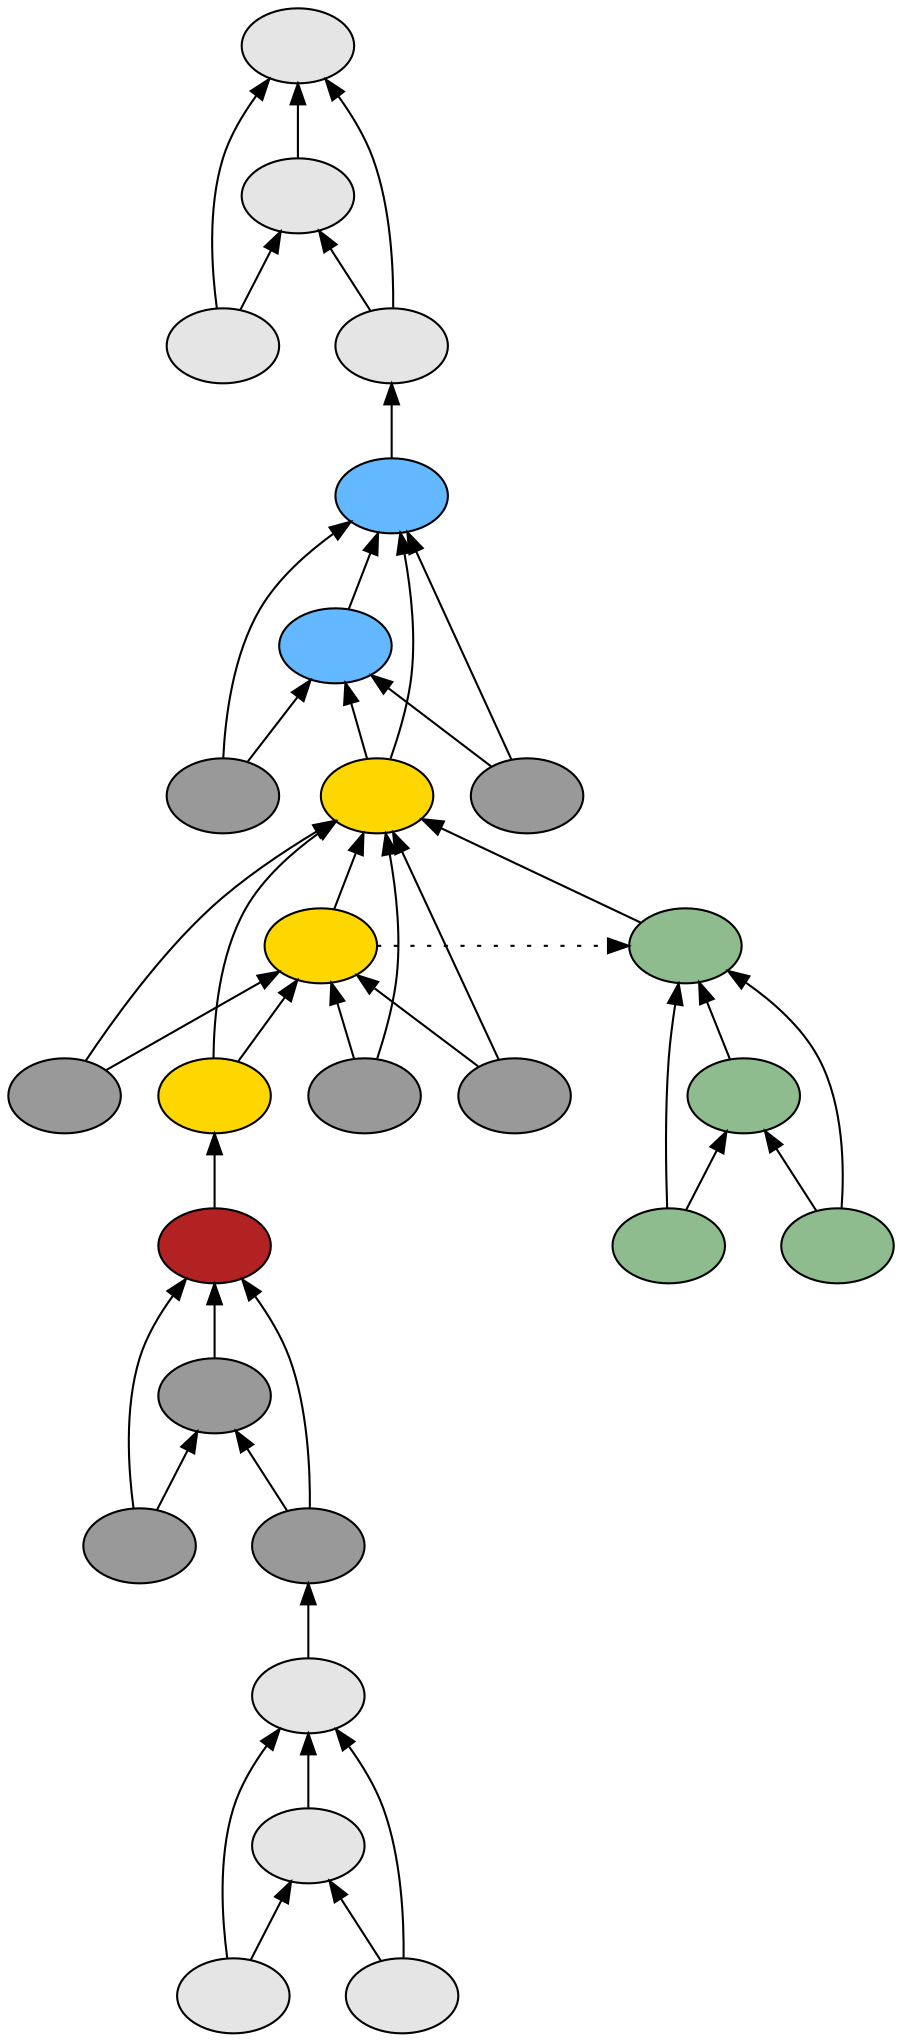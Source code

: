 digraph {
rankdir=BT
fontsize=24
subgraph clster1 {
subgraph clster2 {
"30372512"["fillcolor"="grey90" "fontsize"="24" "label"="" "shape"="ellipse" "style"="filled" ]
"31225584"["fillcolor"="grey90" "fontsize"="24" "label"="" "shape"="ellipse" "style"="filled" ]
"33378608"["fillcolor"="grey90" "fontsize"="24" "label"="" "shape"="ellipse" "style"="filled" ]
"32496912"["fillcolor"="grey90" "fontsize"="24" "label"="" "shape"="ellipse" "style"="filled" ]
}

subgraph clster3 {
"31015344"["fillcolor"="firebrick" "fontsize"="24" "label"="" "shape"="ellipse" "style"="filled" ]
"32878672"["fillcolor"="grey60" "fontsize"="24" "label"="" "shape"="ellipse" "style"="filled" ]
"30473984"["fillcolor"="grey60" "fontsize"="24" "label"="" "shape"="ellipse" "style"="filled" ]
"30766480"["fillcolor"="grey60" "fontsize"="24" "label"="" "shape"="ellipse" "style"="filled" ]
}

subgraph clster4 {
"34460816"["fillcolor"="steelblue1" "fontsize"="24" "label"="" "shape"="ellipse" "style"="filled" ]
"34491664"["fillcolor"="steelblue1" "fontsize"="24" "label"="" "shape"="ellipse" "style"="filled" ]
"32454352"["fillcolor"="grey60" "fontsize"="24" "label"="" "shape"="ellipse" "style"="filled" ]
"31227776"["fillcolor"="gold" "fontsize"="24" "label"="" "shape"="ellipse" "style"="filled" ]
"34163504"["fillcolor"="gold" "fontsize"="24" "label"="" "shape"="ellipse" "style"="filled" ]
"35758960"["fillcolor"="grey60" "fontsize"="24" "label"="" "shape"="ellipse" "style"="filled" ]
"32504208"["fillcolor"="gold" "fontsize"="24" "label"="" "shape"="ellipse" "style"="filled" ]
"32794384"["fillcolor"="grey60" "fontsize"="24" "label"="" "shape"="ellipse" "style"="filled" ]
"36008416"["fillcolor"="grey60" "fontsize"="24" "label"="" "shape"="ellipse" "style"="filled" ]
"37356800"["fillcolor"="grey60" "fontsize"="24" "label"="" "shape"="ellipse" "style"="filled" ]
}

subgraph clster5 {
"30753584"["fillcolor"="grey90" "fontsize"="24" "label"="" "shape"="ellipse" "style"="filled" ]
"37540816"["fillcolor"="grey90" "fontsize"="24" "label"="" "shape"="ellipse" "style"="filled" ]
"30738144"["fillcolor"="grey90" "fontsize"="24" "label"="" "shape"="ellipse" "style"="filled" ]
"30301216"["fillcolor"="grey90" "fontsize"="24" "label"="" "shape"="ellipse" "style"="filled" ]
}

}

subgraph clster6 {
"37253632"["fillcolor"="darkseagreen" "fontsize"="24" "label"="" "shape"="ellipse" "style"="filled" ]
"37497584"["fillcolor"="darkseagreen" "fontsize"="24" "label"="" "shape"="ellipse" "style"="filled" ]
"31215360"["fillcolor"="darkseagreen" "fontsize"="24" "label"="" "shape"="ellipse" "style"="filled" ]
"38779248"["fillcolor"="darkseagreen" "fontsize"="24" "label"="" "shape"="ellipse" "style"="filled" ]
}

"33378608" -> "30372512"["arrowhead"="normal" "color"="black" "constraint"="true" "style"="solid" ]
"33378608" -> "31225584"["arrowhead"="normal" "color"="black" "constraint"="true" "style"="solid" ]
"32496912" -> "30372512"["arrowhead"="normal" "color"="black" "constraint"="true" "style"="solid" ]
"32496912" -> "31225584"["arrowhead"="normal" "color"="black" "constraint"="true" "style"="solid" ]
"31225584" -> "30372512"["arrowhead"="normal" "color"="black" "constraint"="true" "style"="solid" ]
"30738144" -> "30753584"["arrowhead"="normal" "color"="black" "constraint"="true" "style"="solid" ]
"30738144" -> "37540816"["arrowhead"="normal" "color"="black" "constraint"="true" "style"="solid" ]
"30301216" -> "30753584"["arrowhead"="normal" "color"="black" "constraint"="true" "style"="solid" ]
"30301216" -> "37540816"["arrowhead"="normal" "color"="black" "constraint"="true" "style"="solid" ]
"34460816" -> "30301216"["arrowhead"="normal" "color"="black" "constraint"="true" "style"="solid" ]
"37540816" -> "30753584"["arrowhead"="normal" "color"="black" "constraint"="true" "style"="solid" ]
"30473984" -> "31015344"["arrowhead"="normal" "color"="black" "constraint"="true" "style"="solid" ]
"30473984" -> "32878672"["arrowhead"="normal" "color"="black" "constraint"="true" "style"="solid" ]
"30766480" -> "31015344"["arrowhead"="normal" "color"="black" "constraint"="true" "style"="solid" ]
"30766480" -> "32878672"["arrowhead"="normal" "color"="black" "constraint"="true" "style"="solid" ]
"30372512" -> "30766480"["arrowhead"="normal" "color"="black" "constraint"="true" "style"="solid" ]
"32878672" -> "31015344"["arrowhead"="normal" "color"="black" "constraint"="true" "style"="solid" ]
"32454352" -> "34460816"["arrowhead"="normal" "color"="black" "constraint"="true" "style"="solid" ]
"32454352" -> "34491664"["arrowhead"="normal" "color"="black" "constraint"="true" "style"="solid" ]
"31227776" -> "34460816"["arrowhead"="normal" "color"="black" "constraint"="true" "style"="solid" ]
"31227776" -> "34491664"["arrowhead"="normal" "color"="black" "constraint"="true" "style"="solid" ]
"35758960" -> "31227776"["arrowhead"="normal" "color"="black" "constraint"="true" "style"="solid" ]
"35758960" -> "34163504"["arrowhead"="normal" "color"="black" "constraint"="true" "style"="solid" ]
"32504208" -> "31227776"["arrowhead"="normal" "color"="black" "constraint"="true" "style"="solid" ]
"32504208" -> "34163504"["arrowhead"="normal" "color"="black" "constraint"="true" "style"="solid" ]
"31015344" -> "32504208"["arrowhead"="normal" "color"="black" "constraint"="true" "style"="solid" ]
"32794384" -> "31227776"["arrowhead"="normal" "color"="black" "constraint"="true" "style"="solid" ]
"32794384" -> "34163504"["arrowhead"="normal" "color"="black" "constraint"="true" "style"="solid" ]
"36008416" -> "31227776"["arrowhead"="normal" "color"="black" "constraint"="true" "style"="solid" ]
"36008416" -> "34163504"["arrowhead"="normal" "color"="black" "constraint"="true" "style"="solid" ]
"34163504" -> "31227776"["arrowhead"="normal" "color"="black" "constraint"="true" "style"="solid" ]
"37253632" -> "31227776"["arrowhead"="normal" "color"="black" "constraint"="true" "style"="solid" ]
"34163504" -> "37253632"["arrowhead"="normal" "color"="black" "constraint"="false" "style"="dotted" ]
"37356800" -> "34460816"["arrowhead"="normal" "color"="black" "constraint"="true" "style"="solid" ]
"37356800" -> "34491664"["arrowhead"="normal" "color"="black" "constraint"="true" "style"="solid" ]
"34491664" -> "34460816"["arrowhead"="normal" "color"="black" "constraint"="true" "style"="solid" ]
"31215360" -> "37253632"["arrowhead"="normal" "color"="black" "constraint"="true" "style"="solid" ]
"31215360" -> "37497584"["arrowhead"="normal" "color"="black" "constraint"="true" "style"="solid" ]
"38779248" -> "37253632"["arrowhead"="normal" "color"="black" "constraint"="true" "style"="solid" ]
"38779248" -> "37497584"["arrowhead"="normal" "color"="black" "constraint"="true" "style"="solid" ]
"37497584" -> "37253632"["arrowhead"="normal" "color"="black" "constraint"="true" "style"="solid" ]

}